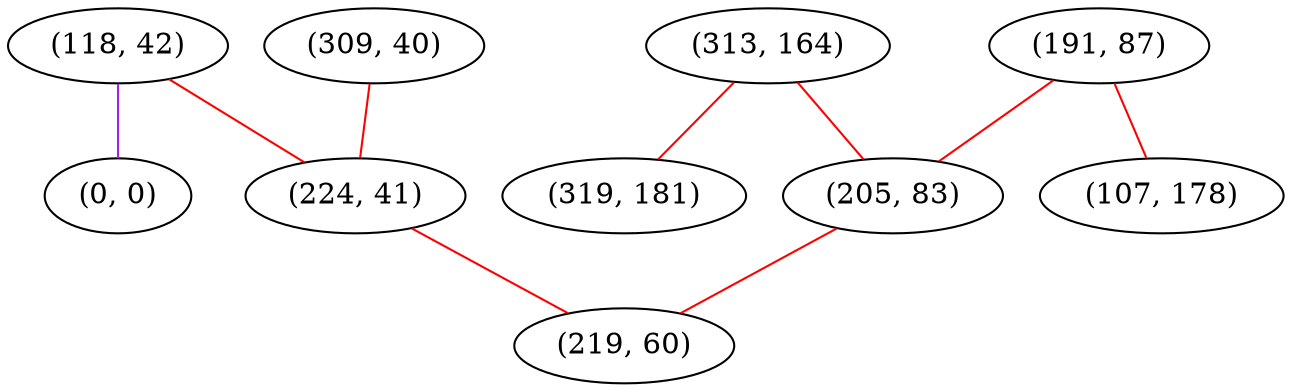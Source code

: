 graph "" {
"(118, 42)";
"(313, 164)";
"(309, 40)";
"(0, 0)";
"(191, 87)";
"(205, 83)";
"(224, 41)";
"(107, 178)";
"(319, 181)";
"(219, 60)";
"(118, 42)" -- "(224, 41)"  [color=red, key=0, weight=1];
"(118, 42)" -- "(0, 0)"  [color=purple, key=0, weight=4];
"(313, 164)" -- "(319, 181)"  [color=red, key=0, weight=1];
"(313, 164)" -- "(205, 83)"  [color=red, key=0, weight=1];
"(309, 40)" -- "(224, 41)"  [color=red, key=0, weight=1];
"(191, 87)" -- "(107, 178)"  [color=red, key=0, weight=1];
"(191, 87)" -- "(205, 83)"  [color=red, key=0, weight=1];
"(205, 83)" -- "(219, 60)"  [color=red, key=0, weight=1];
"(224, 41)" -- "(219, 60)"  [color=red, key=0, weight=1];
}
